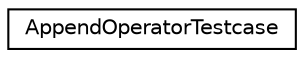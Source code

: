 digraph "Graphical Class Hierarchy"
{
  edge [fontname="Helvetica",fontsize="10",labelfontname="Helvetica",labelfontsize="10"];
  node [fontname="Helvetica",fontsize="10",shape=record];
  rankdir="LR";
  Node0 [label="AppendOperatorTestcase",height=0.2,width=0.4,color="black", fillcolor="white", style="filled",URL="$struct_append_operator_testcase.html"];
}
